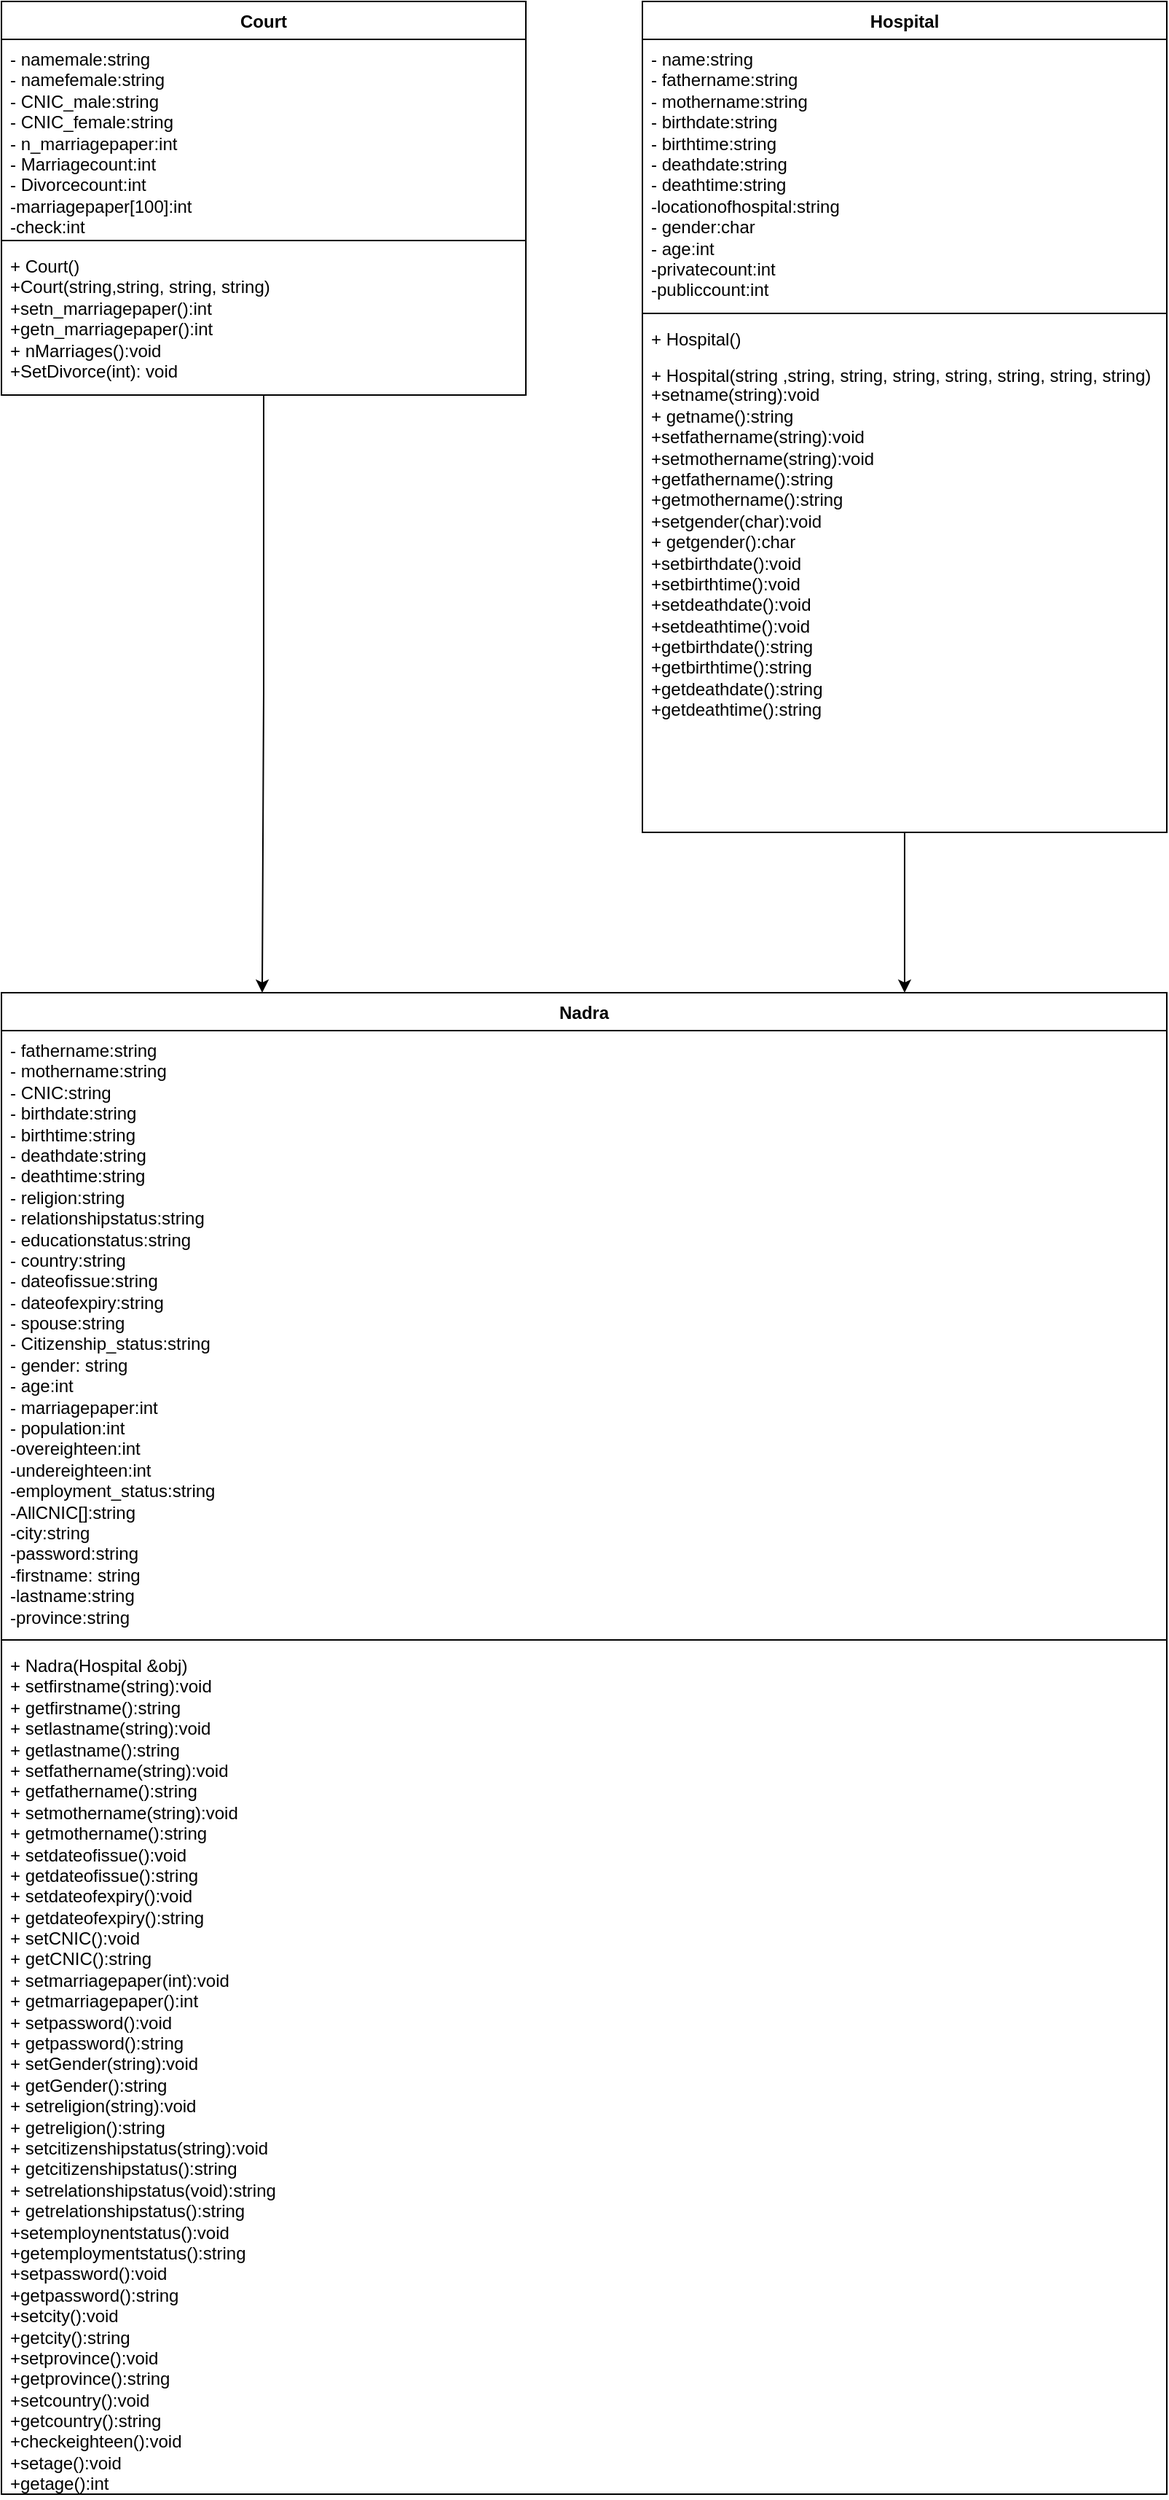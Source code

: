<mxfile version="21.3.2" type="github">
  <diagram id="C5RBs43oDa-KdzZeNtuy" name="Page-1">
    <mxGraphModel dx="435" dy="781" grid="1" gridSize="10" guides="1" tooltips="1" connect="1" arrows="1" fold="1" page="1" pageScale="1" pageWidth="1169" pageHeight="1654" math="0" shadow="0">
      <root>
        <mxCell id="WIyWlLk6GJQsqaUBKTNV-0" />
        <mxCell id="WIyWlLk6GJQsqaUBKTNV-1" parent="WIyWlLk6GJQsqaUBKTNV-0" />
        <mxCell id="76ZYkbSYI2YksYncArjY-44" value="Nadra" style="swimlane;fontStyle=1;align=center;verticalAlign=top;childLayout=stackLayout;horizontal=1;startSize=26;horizontalStack=0;resizeParent=1;resizeParentMax=0;resizeLast=0;collapsible=1;marginBottom=0;whiteSpace=wrap;html=1;" parent="WIyWlLk6GJQsqaUBKTNV-1" vertex="1">
          <mxGeometry x="160" y="720" width="800" height="1030" as="geometry">
            <mxRectangle x="160" y="720" width="70" height="30" as="alternateBounds" />
          </mxGeometry>
        </mxCell>
        <mxCell id="76ZYkbSYI2YksYncArjY-45" value="&lt;div&gt;&lt;span style=&quot;background-color: initial;&quot;&gt;- fathername:string&lt;/span&gt;&lt;br&gt;&lt;/div&gt;&lt;div&gt;- mothername:string&lt;/div&gt;&lt;div&gt;- CNIC:string&lt;/div&gt;&lt;div&gt;- birthdate:string&lt;/div&gt;&lt;div&gt;- birthtime:string&lt;/div&gt;&lt;div&gt;- deathdate:string&lt;/div&gt;&lt;div&gt;- deathtime:string&lt;/div&gt;&lt;div&gt;- religion:string&lt;/div&gt;&lt;div&gt;- relationshipstatus:string&lt;/div&gt;&lt;div&gt;- educationstatus:string&lt;/div&gt;&lt;div&gt;- country:string&lt;/div&gt;&lt;div&gt;- dateofissue:string&lt;/div&gt;&lt;div&gt;- dateofexpiry:string&lt;/div&gt;&lt;div&gt;- spouse:string&lt;/div&gt;&lt;div&gt;- Citizenship_status:string&lt;br&gt;&lt;/div&gt;&lt;div&gt;- gender: string&amp;nbsp;&lt;/div&gt;&lt;div&gt;- age:int&lt;/div&gt;&lt;div&gt;- marriagepaper:int&lt;/div&gt;&lt;div&gt;- population:int&lt;br&gt;&lt;/div&gt;&lt;div&gt;-overeighteen:int&lt;/div&gt;&lt;div&gt;-undereighteen:int&lt;/div&gt;&lt;div&gt;-employment_status:string&lt;/div&gt;&lt;div&gt;-AllCNIC[]:string&lt;/div&gt;&lt;div&gt;-city:string&lt;/div&gt;&lt;div&gt;-password:string&lt;/div&gt;&lt;div&gt;-firstname: string&lt;/div&gt;&lt;div&gt;-lastname:string&lt;/div&gt;&lt;div&gt;-province:string&lt;/div&gt;" style="text;strokeColor=none;fillColor=none;align=left;verticalAlign=top;spacingLeft=4;spacingRight=4;overflow=hidden;rotatable=0;points=[[0,0.5],[1,0.5]];portConstraint=eastwest;whiteSpace=wrap;html=1;" parent="76ZYkbSYI2YksYncArjY-44" vertex="1">
          <mxGeometry y="26" width="800" height="414" as="geometry" />
        </mxCell>
        <mxCell id="76ZYkbSYI2YksYncArjY-46" value="" style="line;strokeWidth=1;fillColor=none;align=left;verticalAlign=middle;spacingTop=-1;spacingLeft=3;spacingRight=3;rotatable=0;labelPosition=right;points=[];portConstraint=eastwest;strokeColor=inherit;" parent="76ZYkbSYI2YksYncArjY-44" vertex="1">
          <mxGeometry y="440" width="800" height="8" as="geometry" />
        </mxCell>
        <mxCell id="76ZYkbSYI2YksYncArjY-47" value="&lt;div&gt;+ Nadra(Hospital &amp;amp;obj)&lt;/div&gt;&lt;div&gt;+ setfirstname(string):void&lt;/div&gt;&lt;div&gt;+ getfirstname():string&lt;/div&gt;&lt;div&gt;+ setlastname(string):void&lt;/div&gt;&lt;div&gt;+ getlastname():string&lt;br&gt;&lt;/div&gt;&lt;div&gt;+ setfathername(string):void&lt;/div&gt;&lt;div&gt;+ getfathername():string&lt;/div&gt;&lt;div&gt;+ setmothername(string):void&lt;/div&gt;&lt;div&gt;+ getmothername():string&lt;/div&gt;&lt;div&gt;+ setdateofissue():void&lt;/div&gt;&lt;div&gt;+ getdateofissue():string&lt;/div&gt;&lt;div&gt;+ setdateofexpiry():void&lt;/div&gt;&lt;div&gt;+ getdateofexpiry():string&lt;/div&gt;&lt;div&gt;+ setCNIC():void&lt;/div&gt;&lt;div&gt;+ getCNIC():string&lt;/div&gt;&lt;div&gt;+ setmarriagepaper(int):void&lt;/div&gt;&lt;div&gt;+ getmarriagepaper():int&lt;/div&gt;&lt;div&gt;+ setpassword():void&lt;/div&gt;&lt;div&gt;+ getpassword():string&lt;/div&gt;&lt;div&gt;+ setGender(string):void&lt;/div&gt;&lt;div&gt;+ getGender():string&lt;/div&gt;&lt;div&gt;+ setreligion(string):void&lt;/div&gt;&lt;div&gt;+ getreligion():string&lt;/div&gt;&lt;div&gt;+ setcitizenshipstatus(string):void&lt;/div&gt;&lt;div&gt;+ getcitizenshipstatus():string&lt;/div&gt;&lt;div&gt;+ setrelationshipstatus(void):string&lt;/div&gt;&lt;div&gt;+ getrelationshipstatus():string&lt;br&gt;&lt;/div&gt;&lt;div&gt;+setemploynentstatus():void&lt;/div&gt;&lt;div&gt;+getemploymentstatus():string&lt;/div&gt;&lt;div&gt;+setpassword():void&lt;/div&gt;&lt;div&gt;+getpassword():string&lt;/div&gt;&lt;div&gt;+setcity():void&lt;/div&gt;&lt;div&gt;+getcity():string&lt;/div&gt;&lt;div&gt;+setprovince():void&lt;/div&gt;&lt;div&gt;+getprovince():string&lt;/div&gt;&lt;div&gt;+setcountry():void&lt;/div&gt;&lt;div&gt;+getcountry():string&amp;nbsp;&lt;/div&gt;&lt;div&gt;+checkeighteen():void&lt;/div&gt;&lt;div&gt;+setage():void&lt;/div&gt;&lt;div&gt;+getage():int&lt;/div&gt;&lt;div&gt;&lt;br&gt;&lt;/div&gt;&lt;div&gt;&lt;br&gt;&lt;/div&gt;&lt;div&gt;&lt;br&gt;&lt;/div&gt;" style="text;strokeColor=none;fillColor=none;align=left;verticalAlign=top;spacingLeft=4;spacingRight=4;overflow=hidden;rotatable=0;points=[[0,0.5],[1,0.5]];portConstraint=eastwest;whiteSpace=wrap;html=1;" parent="76ZYkbSYI2YksYncArjY-44" vertex="1">
          <mxGeometry y="448" width="800" height="582" as="geometry" />
        </mxCell>
        <mxCell id="76ZYkbSYI2YksYncArjY-72" style="edgeStyle=orthogonalEdgeStyle;rounded=0;orthogonalLoop=1;jettySize=auto;html=1;" parent="WIyWlLk6GJQsqaUBKTNV-1" source="76ZYkbSYI2YksYncArjY-58" edge="1">
          <mxGeometry relative="1" as="geometry">
            <mxPoint x="339" y="720" as="targetPoint" />
          </mxGeometry>
        </mxCell>
        <mxCell id="76ZYkbSYI2YksYncArjY-58" value="Court" style="swimlane;fontStyle=1;align=center;verticalAlign=top;childLayout=stackLayout;horizontal=1;startSize=26;horizontalStack=0;resizeParent=1;resizeParentMax=0;resizeLast=0;collapsible=1;marginBottom=0;whiteSpace=wrap;html=1;" parent="WIyWlLk6GJQsqaUBKTNV-1" vertex="1">
          <mxGeometry x="160" y="40" width="360" height="270" as="geometry">
            <mxRectangle x="160" y="40" width="70" height="30" as="alternateBounds" />
          </mxGeometry>
        </mxCell>
        <mxCell id="76ZYkbSYI2YksYncArjY-59" value="&lt;div&gt;- namemale:string&lt;/div&gt;&lt;div&gt;- namefemale:string&lt;/div&gt;&lt;div&gt;- CNIC_male:string&lt;/div&gt;&lt;div&gt;- CNIC_female:string&lt;br&gt;&lt;/div&gt;&lt;div&gt;- n_marriagepaper:int&lt;/div&gt;&lt;div&gt;- Marriagecount:int&lt;/div&gt;&lt;div&gt;- Divorcecount:int&lt;/div&gt;&lt;div&gt;-marriagepaper[100]:int&lt;/div&gt;&lt;div&gt;-check:int&lt;/div&gt;&lt;p style=&quot;line-height: 100%; margin-bottom: 0in&quot;&gt;&lt;br&gt;&lt;br&gt;&lt;/p&gt;&lt;br&gt;&lt;br&gt;&lt;style class=&quot;native-dark-class-modified&quot; type=&quot;text/css&quot;&gt;p { line-height: 115%; margin-bottom: 0.1in; background: transparent }&lt;/style&gt;" style="text;strokeColor=none;fillColor=none;align=left;verticalAlign=top;spacingLeft=4;spacingRight=4;overflow=hidden;rotatable=0;points=[[0,0.5],[1,0.5]];portConstraint=eastwest;whiteSpace=wrap;html=1;" parent="76ZYkbSYI2YksYncArjY-58" vertex="1">
          <mxGeometry y="26" width="360" height="134" as="geometry" />
        </mxCell>
        <mxCell id="76ZYkbSYI2YksYncArjY-60" value="" style="line;strokeWidth=1;fillColor=none;align=left;verticalAlign=middle;spacingTop=-1;spacingLeft=3;spacingRight=3;rotatable=0;labelPosition=right;points=[];portConstraint=eastwest;strokeColor=inherit;" parent="76ZYkbSYI2YksYncArjY-58" vertex="1">
          <mxGeometry y="160" width="360" height="8" as="geometry" />
        </mxCell>
        <mxCell id="76ZYkbSYI2YksYncArjY-61" value="&lt;div&gt;+ Court()&lt;/div&gt;&lt;div&gt;+Court(string,string, string, string)&lt;/div&gt;&lt;div&gt;+setn_marriagepaper():int&lt;/div&gt;&lt;div&gt;+getn_marriagepaper():int&lt;/div&gt;&lt;div&gt;+ nMarriages():void&lt;br&gt;&lt;/div&gt;&lt;div&gt;+SetDivorce(int): void&amp;nbsp;&lt;/div&gt;&lt;div&gt;&lt;br&gt;&lt;/div&gt;&lt;p style=&quot;line-height: 100%; margin-bottom: 0in&quot;&gt;&lt;br&gt;&lt;br&gt;&lt;br&gt;&lt;/p&gt;&lt;br&gt;&lt;br&gt;&lt;style class=&quot;native-dark-class-modified&quot; type=&quot;text/css&quot;&gt;p { line-height: 115%; margin-bottom: 0.1in; background: transparent }&lt;/style&gt;" style="text;strokeColor=none;fillColor=none;align=left;verticalAlign=top;spacingLeft=4;spacingRight=4;overflow=hidden;rotatable=0;points=[[0,0.5],[1,0.5]];portConstraint=eastwest;whiteSpace=wrap;html=1;" parent="76ZYkbSYI2YksYncArjY-58" vertex="1">
          <mxGeometry y="168" width="360" height="102" as="geometry" />
        </mxCell>
        <mxCell id="76ZYkbSYI2YksYncArjY-73" style="edgeStyle=orthogonalEdgeStyle;rounded=0;orthogonalLoop=1;jettySize=auto;html=1;" parent="WIyWlLk6GJQsqaUBKTNV-1" source="76ZYkbSYI2YksYncArjY-67" edge="1">
          <mxGeometry relative="1" as="geometry">
            <mxPoint x="780" y="720" as="targetPoint" />
          </mxGeometry>
        </mxCell>
        <mxCell id="76ZYkbSYI2YksYncArjY-67" value="Hospital" style="swimlane;fontStyle=1;align=center;verticalAlign=top;childLayout=stackLayout;horizontal=1;startSize=26;horizontalStack=0;resizeParent=1;resizeParentMax=0;resizeLast=0;collapsible=1;marginBottom=0;whiteSpace=wrap;html=1;" parent="WIyWlLk6GJQsqaUBKTNV-1" vertex="1">
          <mxGeometry x="600" y="40" width="360" height="570" as="geometry">
            <mxRectangle x="600" y="40" width="90" height="30" as="alternateBounds" />
          </mxGeometry>
        </mxCell>
        <mxCell id="76ZYkbSYI2YksYncArjY-68" value="&lt;div&gt;- name:string&lt;/div&gt;&lt;div&gt;- fathername:string&lt;/div&gt;&lt;div&gt;- mothername:string&lt;/div&gt;&lt;div&gt;- birthdate:string&lt;/div&gt;&lt;div&gt;- birthtime:string&lt;/div&gt;&lt;div&gt;- deathdate:string&lt;/div&gt;&lt;div&gt;- deathtime:string&lt;/div&gt;&lt;div&gt;-locationofhospital:string&lt;/div&gt;- gender:char&lt;br&gt;- age:int&lt;br&gt;-privatecount:int&lt;br&gt;-publiccount:int&lt;br&gt;&lt;p style=&quot;line-height: 100%; margin-bottom: 0in&quot;&gt;&lt;br&gt;&lt;br&gt;&lt;br&gt;&lt;/p&gt;&lt;br&gt;&lt;br&gt;&lt;style class=&quot;native-dark-class-modified&quot; type=&quot;text/css&quot;&gt;p { line-height: 115%; margin-bottom: 0.1in; background: transparent }&lt;/style&gt;" style="text;strokeColor=none;fillColor=none;align=left;verticalAlign=top;spacingLeft=4;spacingRight=4;overflow=hidden;rotatable=0;points=[[0,0.5],[1,0.5]];portConstraint=eastwest;whiteSpace=wrap;html=1;" parent="76ZYkbSYI2YksYncArjY-67" vertex="1">
          <mxGeometry y="26" width="360" height="184" as="geometry" />
        </mxCell>
        <mxCell id="76ZYkbSYI2YksYncArjY-69" value="" style="line;strokeWidth=1;fillColor=none;align=left;verticalAlign=middle;spacingTop=-1;spacingLeft=3;spacingRight=3;rotatable=0;labelPosition=right;points=[];portConstraint=eastwest;strokeColor=inherit;" parent="76ZYkbSYI2YksYncArjY-67" vertex="1">
          <mxGeometry y="210" width="360" height="8" as="geometry" />
        </mxCell>
        <mxCell id="76ZYkbSYI2YksYncArjY-70" value="+ Hospital()&lt;br&gt;&lt;p style=&quot;line-height: 100%; margin-bottom: 0in&quot;&gt;+ Hospital(string ,string, string, string, string, string, string, string)&lt;/p&gt;&lt;div&gt;+setname(string):void&lt;/div&gt;&lt;div&gt;+ getname():string&lt;/div&gt;+setfathername(string):void&lt;div&gt;+setmothername(string):void&lt;/div&gt;&lt;div&gt;+getfathername():string&lt;/div&gt;&lt;div&gt;+getmothername():string&lt;/div&gt;&lt;div&gt;+setgender(char):void&lt;/div&gt;&lt;div&gt;+ getgender():char&lt;/div&gt;&lt;div&gt;+setbirthdate():void&lt;/div&gt;&lt;div&gt;+setbirthtime():void&lt;/div&gt;&lt;div&gt;+setdeathdate():void&lt;/div&gt;&lt;div&gt;+setdeathtime():void&lt;/div&gt;&lt;div&gt;+getbirthdate():string&lt;/div&gt;&lt;div&gt;+getbirthtime():string&lt;/div&gt;&lt;div&gt;+getdeathdate():string&lt;/div&gt;&lt;div&gt;+getdeathtime():string&lt;/div&gt;&lt;p style=&quot;line-height: 100%; margin-bottom: 0in&quot;&gt;&lt;br&gt;&lt;br&gt;&lt;br&gt;&lt;/p&gt;&lt;br&gt;&lt;br&gt;&lt;style class=&quot;native-dark-class-modified&quot; type=&quot;text/css&quot;&gt;p { line-height: 115%; margin-bottom: 0.1in; background: transparent }&lt;/style&gt;" style="text;strokeColor=none;fillColor=none;align=left;verticalAlign=top;spacingLeft=4;spacingRight=4;overflow=hidden;rotatable=0;points=[[0,0.5],[1,0.5]];portConstraint=eastwest;whiteSpace=wrap;html=1;" parent="76ZYkbSYI2YksYncArjY-67" vertex="1">
          <mxGeometry y="218" width="360" height="352" as="geometry" />
        </mxCell>
      </root>
    </mxGraphModel>
  </diagram>
</mxfile>
